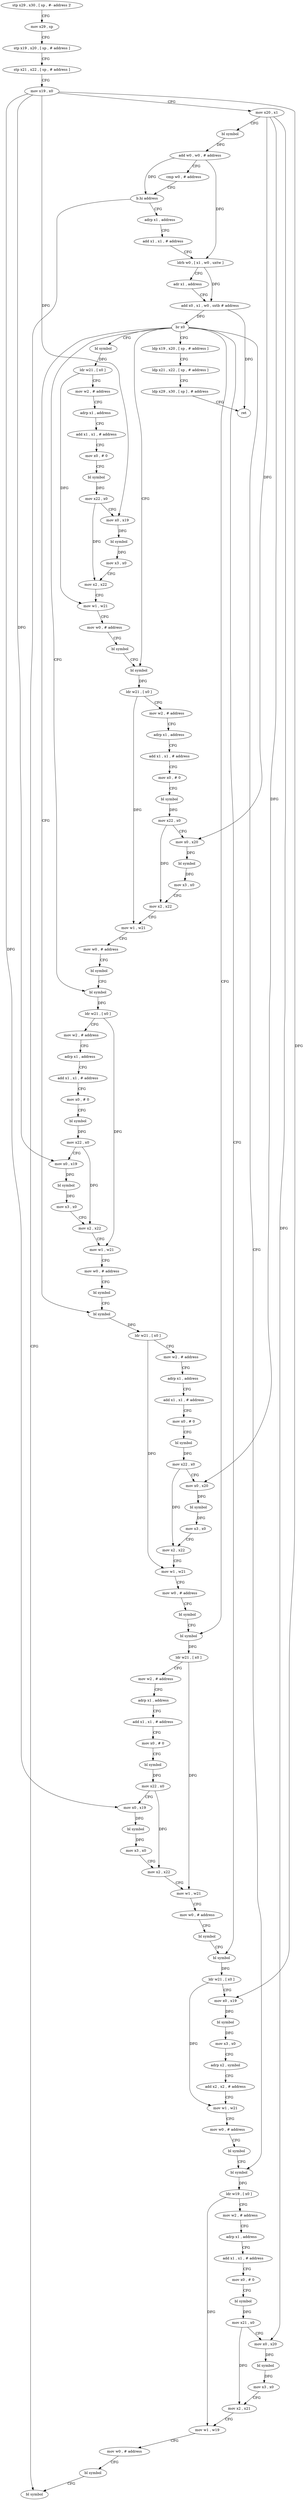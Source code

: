 digraph "func" {
"4218592" [label = "stp x29 , x30 , [ sp , #- address ]!" ]
"4218596" [label = "mov x29 , sp" ]
"4218600" [label = "stp x19 , x20 , [ sp , # address ]" ]
"4218604" [label = "stp x21 , x22 , [ sp , # address ]" ]
"4218608" [label = "mov x19 , x0" ]
"4218612" [label = "mov x20 , x1" ]
"4218616" [label = "bl symbol" ]
"4218620" [label = "add w0 , w0 , # address" ]
"4218624" [label = "cmp w0 , # address" ]
"4218628" [label = "b.hi address" ]
"4219056" [label = "bl symbol" ]
"4218632" [label = "adrp x1 , address" ]
"4218636" [label = "add x1 , x1 , # address" ]
"4218640" [label = "ldrb w0 , [ x1 , w0 , uxtw ]" ]
"4218644" [label = "adr x1 , address" ]
"4218648" [label = "add x0 , x1 , w0 , sxtb # address" ]
"4218652" [label = "br x0" ]
"4218656" [label = "bl symbol" ]
"4218716" [label = "bl symbol" ]
"4218776" [label = "bl symbol" ]
"4218836" [label = "bl symbol" ]
"4218896" [label = "bl symbol" ]
"4218956" [label = "bl symbol" ]
"4218996" [label = "bl symbol" ]
"4219060" [label = "ldp x19 , x20 , [ sp , # address ]" ]
"4218660" [label = "ldr w21 , [ x0 ]" ]
"4218664" [label = "mov w2 , # address" ]
"4218668" [label = "adrp x1 , address" ]
"4218672" [label = "add x1 , x1 , # address" ]
"4218676" [label = "mov x0 , # 0" ]
"4218680" [label = "bl symbol" ]
"4218684" [label = "mov x22 , x0" ]
"4218688" [label = "mov x0 , x19" ]
"4218692" [label = "bl symbol" ]
"4218696" [label = "mov x3 , x0" ]
"4218700" [label = "mov x2 , x22" ]
"4218704" [label = "mov w1 , w21" ]
"4218708" [label = "mov w0 , # address" ]
"4218712" [label = "bl symbol" ]
"4218720" [label = "ldr w21 , [ x0 ]" ]
"4218724" [label = "mov w2 , # address" ]
"4218728" [label = "adrp x1 , address" ]
"4218732" [label = "add x1 , x1 , # address" ]
"4218736" [label = "mov x0 , # 0" ]
"4218740" [label = "bl symbol" ]
"4218744" [label = "mov x22 , x0" ]
"4218748" [label = "mov x0 , x20" ]
"4218752" [label = "bl symbol" ]
"4218756" [label = "mov x3 , x0" ]
"4218760" [label = "mov x2 , x22" ]
"4218764" [label = "mov w1 , w21" ]
"4218768" [label = "mov w0 , # address" ]
"4218772" [label = "bl symbol" ]
"4218780" [label = "ldr w21 , [ x0 ]" ]
"4218784" [label = "mov w2 , # address" ]
"4218788" [label = "adrp x1 , address" ]
"4218792" [label = "add x1 , x1 , # address" ]
"4218796" [label = "mov x0 , # 0" ]
"4218800" [label = "bl symbol" ]
"4218804" [label = "mov x22 , x0" ]
"4218808" [label = "mov x0 , x19" ]
"4218812" [label = "bl symbol" ]
"4218816" [label = "mov x3 , x0" ]
"4218820" [label = "mov x2 , x22" ]
"4218824" [label = "mov w1 , w21" ]
"4218828" [label = "mov w0 , # address" ]
"4218832" [label = "bl symbol" ]
"4218840" [label = "ldr w21 , [ x0 ]" ]
"4218844" [label = "mov w2 , # address" ]
"4218848" [label = "adrp x1 , address" ]
"4218852" [label = "add x1 , x1 , # address" ]
"4218856" [label = "mov x0 , # 0" ]
"4218860" [label = "bl symbol" ]
"4218864" [label = "mov x22 , x0" ]
"4218868" [label = "mov x0 , x20" ]
"4218872" [label = "bl symbol" ]
"4218876" [label = "mov x3 , x0" ]
"4218880" [label = "mov x2 , x22" ]
"4218884" [label = "mov w1 , w21" ]
"4218888" [label = "mov w0 , # address" ]
"4218892" [label = "bl symbol" ]
"4218900" [label = "ldr w21 , [ x0 ]" ]
"4218904" [label = "mov w2 , # address" ]
"4218908" [label = "adrp x1 , address" ]
"4218912" [label = "add x1 , x1 , # address" ]
"4218916" [label = "mov x0 , # 0" ]
"4218920" [label = "bl symbol" ]
"4218924" [label = "mov x22 , x0" ]
"4218928" [label = "mov x0 , x19" ]
"4218932" [label = "bl symbol" ]
"4218936" [label = "mov x3 , x0" ]
"4218940" [label = "mov x2 , x22" ]
"4218944" [label = "mov w1 , w21" ]
"4218948" [label = "mov w0 , # address" ]
"4218952" [label = "bl symbol" ]
"4218960" [label = "ldr w21 , [ x0 ]" ]
"4218964" [label = "mov x0 , x19" ]
"4218968" [label = "bl symbol" ]
"4218972" [label = "mov x3 , x0" ]
"4218976" [label = "adrp x2 , symbol" ]
"4218980" [label = "add x2 , x2 , # address" ]
"4218984" [label = "mov w1 , w21" ]
"4218988" [label = "mov w0 , # address" ]
"4218992" [label = "bl symbol" ]
"4219000" [label = "ldr w19 , [ x0 ]" ]
"4219004" [label = "mov w2 , # address" ]
"4219008" [label = "adrp x1 , address" ]
"4219012" [label = "add x1 , x1 , # address" ]
"4219016" [label = "mov x0 , # 0" ]
"4219020" [label = "bl symbol" ]
"4219024" [label = "mov x21 , x0" ]
"4219028" [label = "mov x0 , x20" ]
"4219032" [label = "bl symbol" ]
"4219036" [label = "mov x3 , x0" ]
"4219040" [label = "mov x2 , x21" ]
"4219044" [label = "mov w1 , w19" ]
"4219048" [label = "mov w0 , # address" ]
"4219052" [label = "bl symbol" ]
"4219064" [label = "ldp x21 , x22 , [ sp , # address ]" ]
"4219068" [label = "ldp x29 , x30 , [ sp ] , # address" ]
"4219072" [label = "ret" ]
"4218592" -> "4218596" [ label = "CFG" ]
"4218596" -> "4218600" [ label = "CFG" ]
"4218600" -> "4218604" [ label = "CFG" ]
"4218604" -> "4218608" [ label = "CFG" ]
"4218608" -> "4218612" [ label = "CFG" ]
"4218608" -> "4218688" [ label = "DFG" ]
"4218608" -> "4218808" [ label = "DFG" ]
"4218608" -> "4218928" [ label = "DFG" ]
"4218608" -> "4218964" [ label = "DFG" ]
"4218612" -> "4218616" [ label = "CFG" ]
"4218612" -> "4218748" [ label = "DFG" ]
"4218612" -> "4218868" [ label = "DFG" ]
"4218612" -> "4219028" [ label = "DFG" ]
"4218616" -> "4218620" [ label = "DFG" ]
"4218620" -> "4218624" [ label = "CFG" ]
"4218620" -> "4218628" [ label = "DFG" ]
"4218620" -> "4218640" [ label = "DFG" ]
"4218624" -> "4218628" [ label = "CFG" ]
"4218628" -> "4219056" [ label = "CFG" ]
"4218628" -> "4218632" [ label = "CFG" ]
"4218632" -> "4218636" [ label = "CFG" ]
"4218636" -> "4218640" [ label = "CFG" ]
"4218640" -> "4218644" [ label = "CFG" ]
"4218640" -> "4218648" [ label = "DFG" ]
"4218644" -> "4218648" [ label = "CFG" ]
"4218648" -> "4218652" [ label = "DFG" ]
"4218648" -> "4219072" [ label = "DFG" ]
"4218652" -> "4218656" [ label = "CFG" ]
"4218652" -> "4218716" [ label = "CFG" ]
"4218652" -> "4218776" [ label = "CFG" ]
"4218652" -> "4218836" [ label = "CFG" ]
"4218652" -> "4218896" [ label = "CFG" ]
"4218652" -> "4218956" [ label = "CFG" ]
"4218652" -> "4218996" [ label = "CFG" ]
"4218652" -> "4219060" [ label = "CFG" ]
"4218656" -> "4218660" [ label = "DFG" ]
"4218716" -> "4218720" [ label = "DFG" ]
"4218776" -> "4218780" [ label = "DFG" ]
"4218836" -> "4218840" [ label = "DFG" ]
"4218896" -> "4218900" [ label = "DFG" ]
"4218956" -> "4218960" [ label = "DFG" ]
"4218996" -> "4219000" [ label = "DFG" ]
"4219060" -> "4219064" [ label = "CFG" ]
"4218660" -> "4218664" [ label = "CFG" ]
"4218660" -> "4218704" [ label = "DFG" ]
"4218664" -> "4218668" [ label = "CFG" ]
"4218668" -> "4218672" [ label = "CFG" ]
"4218672" -> "4218676" [ label = "CFG" ]
"4218676" -> "4218680" [ label = "CFG" ]
"4218680" -> "4218684" [ label = "DFG" ]
"4218684" -> "4218688" [ label = "CFG" ]
"4218684" -> "4218700" [ label = "DFG" ]
"4218688" -> "4218692" [ label = "DFG" ]
"4218692" -> "4218696" [ label = "DFG" ]
"4218696" -> "4218700" [ label = "CFG" ]
"4218700" -> "4218704" [ label = "CFG" ]
"4218704" -> "4218708" [ label = "CFG" ]
"4218708" -> "4218712" [ label = "CFG" ]
"4218712" -> "4218716" [ label = "CFG" ]
"4218720" -> "4218724" [ label = "CFG" ]
"4218720" -> "4218764" [ label = "DFG" ]
"4218724" -> "4218728" [ label = "CFG" ]
"4218728" -> "4218732" [ label = "CFG" ]
"4218732" -> "4218736" [ label = "CFG" ]
"4218736" -> "4218740" [ label = "CFG" ]
"4218740" -> "4218744" [ label = "DFG" ]
"4218744" -> "4218748" [ label = "CFG" ]
"4218744" -> "4218760" [ label = "DFG" ]
"4218748" -> "4218752" [ label = "DFG" ]
"4218752" -> "4218756" [ label = "DFG" ]
"4218756" -> "4218760" [ label = "CFG" ]
"4218760" -> "4218764" [ label = "CFG" ]
"4218764" -> "4218768" [ label = "CFG" ]
"4218768" -> "4218772" [ label = "CFG" ]
"4218772" -> "4218776" [ label = "CFG" ]
"4218780" -> "4218784" [ label = "CFG" ]
"4218780" -> "4218824" [ label = "DFG" ]
"4218784" -> "4218788" [ label = "CFG" ]
"4218788" -> "4218792" [ label = "CFG" ]
"4218792" -> "4218796" [ label = "CFG" ]
"4218796" -> "4218800" [ label = "CFG" ]
"4218800" -> "4218804" [ label = "DFG" ]
"4218804" -> "4218808" [ label = "CFG" ]
"4218804" -> "4218820" [ label = "DFG" ]
"4218808" -> "4218812" [ label = "DFG" ]
"4218812" -> "4218816" [ label = "DFG" ]
"4218816" -> "4218820" [ label = "CFG" ]
"4218820" -> "4218824" [ label = "CFG" ]
"4218824" -> "4218828" [ label = "CFG" ]
"4218828" -> "4218832" [ label = "CFG" ]
"4218832" -> "4218836" [ label = "CFG" ]
"4218840" -> "4218844" [ label = "CFG" ]
"4218840" -> "4218884" [ label = "DFG" ]
"4218844" -> "4218848" [ label = "CFG" ]
"4218848" -> "4218852" [ label = "CFG" ]
"4218852" -> "4218856" [ label = "CFG" ]
"4218856" -> "4218860" [ label = "CFG" ]
"4218860" -> "4218864" [ label = "DFG" ]
"4218864" -> "4218868" [ label = "CFG" ]
"4218864" -> "4218880" [ label = "DFG" ]
"4218868" -> "4218872" [ label = "DFG" ]
"4218872" -> "4218876" [ label = "DFG" ]
"4218876" -> "4218880" [ label = "CFG" ]
"4218880" -> "4218884" [ label = "CFG" ]
"4218884" -> "4218888" [ label = "CFG" ]
"4218888" -> "4218892" [ label = "CFG" ]
"4218892" -> "4218896" [ label = "CFG" ]
"4218900" -> "4218904" [ label = "CFG" ]
"4218900" -> "4218944" [ label = "DFG" ]
"4218904" -> "4218908" [ label = "CFG" ]
"4218908" -> "4218912" [ label = "CFG" ]
"4218912" -> "4218916" [ label = "CFG" ]
"4218916" -> "4218920" [ label = "CFG" ]
"4218920" -> "4218924" [ label = "DFG" ]
"4218924" -> "4218928" [ label = "CFG" ]
"4218924" -> "4218940" [ label = "DFG" ]
"4218928" -> "4218932" [ label = "DFG" ]
"4218932" -> "4218936" [ label = "DFG" ]
"4218936" -> "4218940" [ label = "CFG" ]
"4218940" -> "4218944" [ label = "CFG" ]
"4218944" -> "4218948" [ label = "CFG" ]
"4218948" -> "4218952" [ label = "CFG" ]
"4218952" -> "4218956" [ label = "CFG" ]
"4218960" -> "4218964" [ label = "CFG" ]
"4218960" -> "4218984" [ label = "DFG" ]
"4218964" -> "4218968" [ label = "DFG" ]
"4218968" -> "4218972" [ label = "DFG" ]
"4218972" -> "4218976" [ label = "CFG" ]
"4218976" -> "4218980" [ label = "CFG" ]
"4218980" -> "4218984" [ label = "CFG" ]
"4218984" -> "4218988" [ label = "CFG" ]
"4218988" -> "4218992" [ label = "CFG" ]
"4218992" -> "4218996" [ label = "CFG" ]
"4219000" -> "4219004" [ label = "CFG" ]
"4219000" -> "4219044" [ label = "DFG" ]
"4219004" -> "4219008" [ label = "CFG" ]
"4219008" -> "4219012" [ label = "CFG" ]
"4219012" -> "4219016" [ label = "CFG" ]
"4219016" -> "4219020" [ label = "CFG" ]
"4219020" -> "4219024" [ label = "DFG" ]
"4219024" -> "4219028" [ label = "CFG" ]
"4219024" -> "4219040" [ label = "DFG" ]
"4219028" -> "4219032" [ label = "DFG" ]
"4219032" -> "4219036" [ label = "DFG" ]
"4219036" -> "4219040" [ label = "CFG" ]
"4219040" -> "4219044" [ label = "CFG" ]
"4219044" -> "4219048" [ label = "CFG" ]
"4219048" -> "4219052" [ label = "CFG" ]
"4219052" -> "4219056" [ label = "CFG" ]
"4219064" -> "4219068" [ label = "CFG" ]
"4219068" -> "4219072" [ label = "CFG" ]
}
